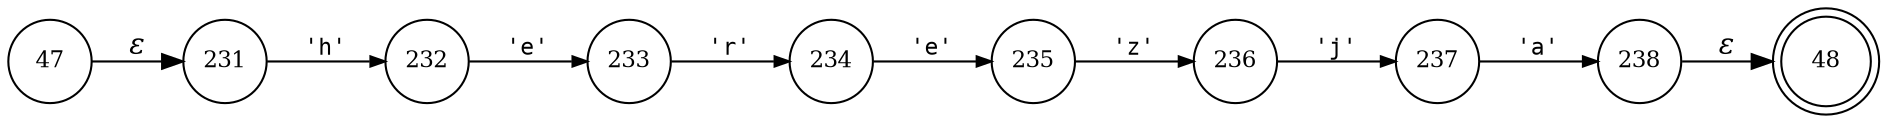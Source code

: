 digraph ATN {
rankdir=LR;
s48[fontsize=11, label="48", shape=doublecircle, fixedsize=true, width=.6];
s231[fontsize=11,label="231", shape=circle, fixedsize=true, width=.55, peripheries=1];
s232[fontsize=11,label="232", shape=circle, fixedsize=true, width=.55, peripheries=1];
s233[fontsize=11,label="233", shape=circle, fixedsize=true, width=.55, peripheries=1];
s234[fontsize=11,label="234", shape=circle, fixedsize=true, width=.55, peripheries=1];
s235[fontsize=11,label="235", shape=circle, fixedsize=true, width=.55, peripheries=1];
s236[fontsize=11,label="236", shape=circle, fixedsize=true, width=.55, peripheries=1];
s237[fontsize=11,label="237", shape=circle, fixedsize=true, width=.55, peripheries=1];
s238[fontsize=11,label="238", shape=circle, fixedsize=true, width=.55, peripheries=1];
s47[fontsize=11,label="47", shape=circle, fixedsize=true, width=.55, peripheries=1];
s47 -> s231 [fontname="Times-Italic", label="&epsilon;"];
s231 -> s232 [fontsize=11, fontname="Courier", arrowsize=.7, label = "'h'", arrowhead = normal];
s232 -> s233 [fontsize=11, fontname="Courier", arrowsize=.7, label = "'e'", arrowhead = normal];
s233 -> s234 [fontsize=11, fontname="Courier", arrowsize=.7, label = "'r'", arrowhead = normal];
s234 -> s235 [fontsize=11, fontname="Courier", arrowsize=.7, label = "'e'", arrowhead = normal];
s235 -> s236 [fontsize=11, fontname="Courier", arrowsize=.7, label = "'z'", arrowhead = normal];
s236 -> s237 [fontsize=11, fontname="Courier", arrowsize=.7, label = "'j'", arrowhead = normal];
s237 -> s238 [fontsize=11, fontname="Courier", arrowsize=.7, label = "'a'", arrowhead = normal];
s238 -> s48 [fontname="Times-Italic", label="&epsilon;"];
}